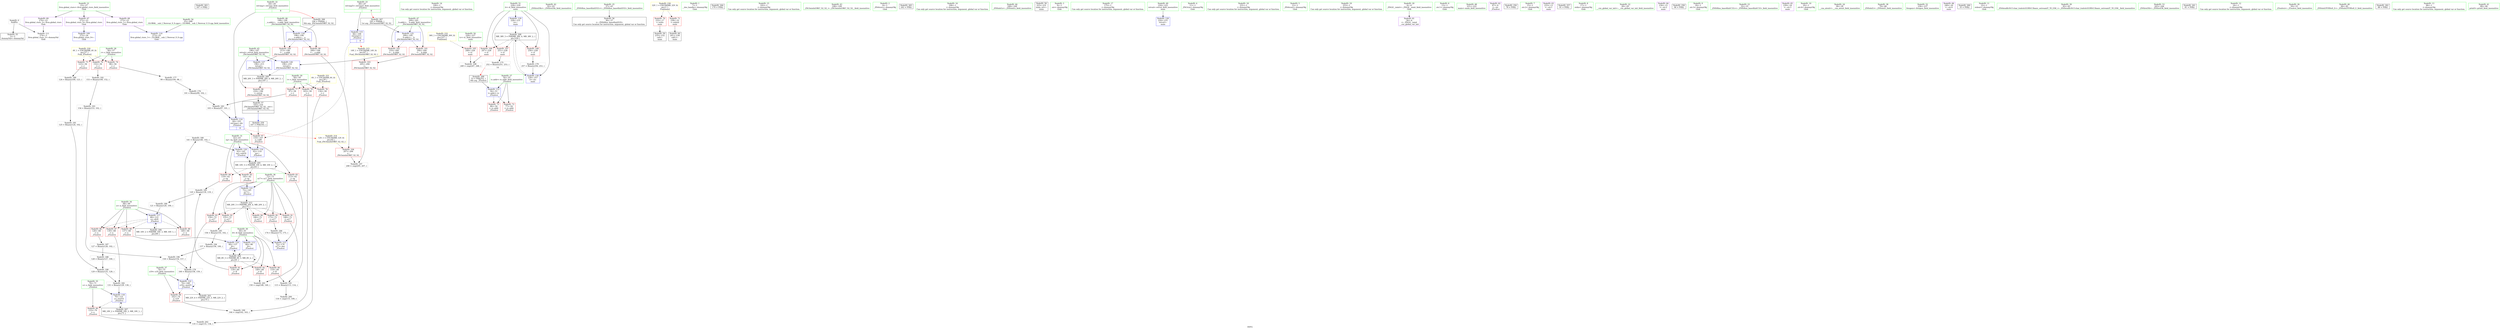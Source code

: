 digraph "SVFG" {
	label="SVFG";

	Node0x5618f861a940 [shape=record,color=grey,label="{NodeID: 0\nNullPtr}"];
	Node0x5618f861a940 -> Node0x5618f8634130[style=solid];
	Node0x5618f861a940 -> Node0x5618f8633730[style=solid];
	Node0x5618f8655b30 [shape=record,color=black,label="{NodeID: 263\n167 = PHI()\n}"];
	Node0x5618f863be00 [shape=record,color=grey,label="{NodeID: 180\n141 = Binary(140, 102, )\n}"];
	Node0x5618f863be00 -> Node0x5618f86387a0[style=solid];
	Node0x5618f8632b70 [shape=record,color=red,label="{NodeID: 97\n110\<--107\n\<--call6\n_Z5solvei\n}"];
	Node0x5618f8632b70 -> Node0x5618f8638460[style=solid];
	Node0x5618f8630b40 [shape=record,color=green,label="{NodeID: 14\n100\<--1\n\<--dummyObj\nCan only get source location for instruction, argument, global var or function.}"];
	Node0x5618f8636730 [shape=record,color=grey,label="{NodeID: 194\n157 = Binary(156, 100, )\n}"];
	Node0x5618f8636730 -> Node0x5618f8636a30[style=solid];
	Node0x5618f8633730 [shape=record,color=blue, style = dotted,label="{NodeID: 111\n274\<--3\nllvm.global_ctors_2\<--dummyVal\nGlob }"];
	Node0x5618f8631910 [shape=record,color=green,label="{NodeID: 28\n56\<--57\nr\<--r_field_insensitive\n_Z5solvei\n}"];
	Node0x5618f8631910 -> Node0x5618f8635190[style=solid];
	Node0x5618f8631910 -> Node0x5618f8635260[style=solid];
	Node0x5618f8631910 -> Node0x5618f8635330[style=solid];
	Node0x5618f8646790 [shape=record,color=black,label="{NodeID: 208\nMR_38V_3 = PHI(MR_38V_4, MR_38V_2, )\npts\{229 \}\n}"];
	Node0x5618f8646790 -> Node0x5618f86332c0[style=dashed];
	Node0x5618f8646790 -> Node0x5618f8633390[style=dashed];
	Node0x5618f8646790 -> Node0x5618f8633460[style=dashed];
	Node0x5618f8646790 -> Node0x5618f8638fc0[style=dashed];
	Node0x5618f8638bb0 [shape=record,color=blue,label="{NodeID: 125\n200\<--195\n__b.addr\<--__b\n_ZSt3minIxERKT_S2_S2_\n}"];
	Node0x5618f8638bb0 -> Node0x5618f8632eb0[style=dashed];
	Node0x5618f8638bb0 -> Node0x5618f8632f80[style=dashed];
	Node0x5618f8632530 [shape=record,color=green,label="{NodeID: 42\n92\<--93\n_ZNSirsERx\<--_ZNSirsERx_field_insensitive\n}"];
	Node0x5618f8634230 [shape=record,color=black,label="{NodeID: 56\n36\<--37\n\<--_ZNSt8ios_base4InitD1Ev\nCan only get source location for instruction, argument, global var or function.}"];
	Node0x5618f8634e50 [shape=record,color=red,label="{NodeID: 70\n232\<--17\n\<--stdin\nmain\n}"];
	Node0x5618f8634e50 -> Node0x5618f86344d0[style=solid];
	Node0x5618f86359b0 [shape=record,color=red,label="{NodeID: 84\n119\<--62\n\<--rg\n_Z5solvei\n}"];
	Node0x5618f86359b0 -> Node0x5618f863c580[style=solid];
	Node0x5618f862fbd0 [shape=record,color=green,label="{NodeID: 1\n7\<--1\n__dso_handle\<--dummyObj\nGlob }"];
	Node0x5618f8655c30 [shape=record,color=black,label="{NodeID: 264\n170 = PHI()\n}"];
	Node0x5618f863bf80 [shape=record,color=grey,label="{NodeID: 181\n125 = Binary(124, 102, )\n}"];
	Node0x5618f863bf80 -> Node0x5618f863cd00[style=solid];
	Node0x5618f8632c40 [shape=record,color=red,label="{NodeID: 98\n216\<--196\n\<--retval\n_ZSt3minIxERKT_S2_S2_\n}"];
	Node0x5618f8632c40 -> Node0x5618f8634330[style=solid];
	Node0x5618f8630c40 [shape=record,color=green,label="{NodeID: 15\n102\<--1\n\<--dummyObj\nCan only get source location for instruction, argument, global var or function.}"];
	Node0x5618f86368b0 [shape=record,color=grey,label="{NodeID: 195\n156 = Binary(155, 102, )\n}"];
	Node0x5618f86368b0 -> Node0x5618f8636730[style=solid];
	Node0x5618f8633830 [shape=record,color=blue,label="{NodeID: 112\n54\<--53\ntc.addr\<--tc\n_Z5solvei\n}"];
	Node0x5618f8633830 -> Node0x5618f8634ff0[style=dashed];
	Node0x5618f8633830 -> Node0x5618f86350c0[style=dashed];
	Node0x5618f86319e0 [shape=record,color=green,label="{NodeID: 29\n58\<--59\nt\<--t_field_insensitive\n_Z5solvei\n}"];
	Node0x5618f86319e0 -> Node0x5618f8635400[style=solid];
	Node0x5618f86319e0 -> Node0x5618f86354d0[style=solid];
	Node0x5618f86319e0 -> Node0x5618f86355a0[style=solid];
	Node0x5618f8646c90 [shape=record,color=black,label="{NodeID: 209\nMR_26V_3 = PHI(MR_26V_4, MR_26V_2, )\npts\{197 \}\n}"];
	Node0x5618f8646c90 -> Node0x5618f8632c40[style=dashed];
	Node0x5618f8638c80 [shape=record,color=blue,label="{NodeID: 126\n196\<--210\nretval\<--\n_ZSt3minIxERKT_S2_S2_\n}"];
	Node0x5618f8638c80 -> Node0x5618f8646c90[style=dashed];
	Node0x5618f8632630 [shape=record,color=green,label="{NodeID: 43\n108\<--109\n_ZSt3minIxERKT_S2_S2_\<--_ZSt3minIxERKT_S2_S2__field_insensitive\n}"];
	Node0x5618f8634330 [shape=record,color=black,label="{NodeID: 57\n193\<--216\n_ZSt3minIxERKT_S2_S2__ret\<--\n_ZSt3minIxERKT_S2_S2_\n|{<s0>8}}"];
	Node0x5618f8634330:s0 -> Node0x5618f8655700[style=solid,color=blue];
	Node0x5618f8634f20 [shape=record,color=red,label="{NodeID: 71\n238\<--22\n\<--stdout\nmain\n}"];
	Node0x5618f8634f20 -> Node0x5618f86345a0[style=solid];
	Node0x5618f8635a80 [shape=record,color=red,label="{NodeID: 85\n145\<--62\n\<--rg\n_Z5solvei\n}"];
	Node0x5618f8635a80 -> Node0x5618f8638870[style=solid];
	Node0x5618f862fc60 [shape=record,color=green,label="{NodeID: 2\n8\<--1\n_ZSt4cerr\<--dummyObj\nGlob }"];
	Node0x5618f8655d00 [shape=record,color=black,label="{NodeID: 265\n242 = PHI()\n}"];
	Node0x5618f863c100 [shape=record,color=grey,label="{NodeID: 182\n131 = Binary(129, 130, )\n}"];
	Node0x5618f863c100 -> Node0x5618f8638600[style=solid];
	Node0x5618f8632d10 [shape=record,color=red,label="{NodeID: 99\n206\<--198\n\<--__a.addr\n_ZSt3minIxERKT_S2_S2_\n}"];
	Node0x5618f8632d10 -> Node0x5618f8633120[style=solid];
	Node0x5618f8630d40 [shape=record,color=green,label="{NodeID: 16\n106\<--1\n\<--dummyObj\nCan only get source location for instruction, argument, global var or function.}"];
	Node0x5618f8636a30 [shape=record,color=grey,label="{NodeID: 196\n158 = Binary(154, 157, )\n}"];
	Node0x5618f8636a30 -> Node0x5618f863bb00[style=solid];
	Node0x5618f8633900 [shape=record,color=blue,label="{NodeID: 113\n60\<--96\nlf\<--\n_Z5solvei\n}"];
	Node0x5618f8633900 -> Node0x5618f8645390[style=dashed];
	Node0x5618f8631ab0 [shape=record,color=green,label="{NodeID: 30\n60\<--61\nlf\<--lf_field_insensitive\n_Z5solvei\n}"];
	Node0x5618f8631ab0 -> Node0x5618f8635670[style=solid];
	Node0x5618f8631ab0 -> Node0x5618f8635740[style=solid];
	Node0x5618f8631ab0 -> Node0x5618f8635810[style=solid];
	Node0x5618f8631ab0 -> Node0x5618f8633900[style=solid];
	Node0x5618f8631ab0 -> Node0x5618f86386d0[style=solid];
	Node0x5618f8638d50 [shape=record,color=blue,label="{NodeID: 127\n196\<--213\nretval\<--\n_ZSt3minIxERKT_S2_S2_\n}"];
	Node0x5618f8638d50 -> Node0x5618f8646c90[style=dashed];
	Node0x5618f8632730 [shape=record,color=green,label="{NodeID: 44\n168\<--169\n_ZNSolsEx\<--_ZNSolsEx_field_insensitive\n}"];
	Node0x5618f8634400 [shape=record,color=black,label="{NodeID: 58\n223\<--231\nmain_ret\<--\nmain\n}"];
	Node0x5618f8634ff0 [shape=record,color=red,label="{NodeID: 72\n77\<--54\n\<--tc.addr\n_Z5solvei\n}"];
	Node0x5618f8635b50 [shape=record,color=red,label="{NodeID: 86\n126\<--68\n\<--n\n_Z5solvei\n}"];
	Node0x5618f8635b50 -> Node0x5618f863c880[style=solid];
	Node0x5618f862fcf0 [shape=record,color=green,label="{NodeID: 3\n9\<--1\n.str\<--dummyObj\nGlob }"];
	Node0x5618f8655dd0 [shape=record,color=black,label="{NodeID: 266\n194 = PHI(64, )\n0th arg _ZSt3minIxERKT_S2_S2_ }"];
	Node0x5618f8655dd0 -> Node0x5618f8638ae0[style=solid];
	Node0x5618f863c280 [shape=record,color=grey,label="{NodeID: 183\n103 = Binary(97, 101, )\n}"];
	Node0x5618f863c280 -> Node0x5618f86339d0[style=solid];
	Node0x5618f8632de0 [shape=record,color=red,label="{NodeID: 100\n213\<--198\n\<--__a.addr\n_ZSt3minIxERKT_S2_S2_\n}"];
	Node0x5618f8632de0 -> Node0x5618f8638d50[style=solid];
	Node0x5618f8630e40 [shape=record,color=green,label="{NodeID: 17\n175\<--1\n\<--dummyObj\nCan only get source location for instruction, argument, global var or function.}"];
	Node0x5618f8636bb0 [shape=record,color=grey,label="{NodeID: 197\n208 = cmp(205, 207, )\n}"];
	Node0x5618f86339d0 [shape=record,color=blue,label="{NodeID: 114\n64\<--103\nref.tmp\<--div\n_Z5solvei\n|{|<s1>8}}"];
	Node0x5618f86339d0 -> Node0x5618f8632b70[style=dashed];
	Node0x5618f86339d0:s1 -> Node0x5618f8648590[style=dashed,color=red];
	Node0x5618f8631b80 [shape=record,color=green,label="{NodeID: 31\n62\<--63\nrg\<--rg_field_insensitive\n_Z5solvei\n}"];
	Node0x5618f8631b80 -> Node0x5618f86358e0[style=solid];
	Node0x5618f8631b80 -> Node0x5618f86359b0[style=solid];
	Node0x5618f8631b80 -> Node0x5618f8635a80[style=solid];
	Node0x5618f8631b80 -> Node0x5618f8638460[style=solid];
	Node0x5618f8631b80 -> Node0x5618f86387a0[style=solid];
	Node0x5618f8638e20 [shape=record,color=blue,label="{NodeID: 128\n224\<--231\nretval\<--\nmain\n}"];
	Node0x5618f8632830 [shape=record,color=green,label="{NodeID: 45\n196\<--197\nretval\<--retval_field_insensitive\n_ZSt3minIxERKT_S2_S2_\n}"];
	Node0x5618f8632830 -> Node0x5618f8632c40[style=solid];
	Node0x5618f8632830 -> Node0x5618f8638c80[style=solid];
	Node0x5618f8632830 -> Node0x5618f8638d50[style=solid];
	Node0x5618f86344d0 [shape=record,color=black,label="{NodeID: 59\n235\<--232\ncall\<--\nmain\n}"];
	Node0x5618f86350c0 [shape=record,color=red,label="{NodeID: 73\n86\<--54\n\<--tc.addr\n_Z5solvei\n}"];
	Node0x5618f8635c20 [shape=record,color=red,label="{NodeID: 87\n130\<--68\n\<--n\n_Z5solvei\n}"];
	Node0x5618f8635c20 -> Node0x5618f863c100[style=solid];
	Node0x5618f862fd80 [shape=record,color=green,label="{NodeID: 4\n11\<--1\n_ZSt3cin\<--dummyObj\nGlob }"];
	Node0x5618f8655fc0 [shape=record,color=black,label="{NodeID: 267\n195 = PHI(66, )\n1st arg _ZSt3minIxERKT_S2_S2_ }"];
	Node0x5618f8655fc0 -> Node0x5618f8638bb0[style=solid];
	Node0x5618f863c400 [shape=record,color=grey,label="{NodeID: 184\n174 = Binary(173, 175, )\n}"];
	Node0x5618f863c400 -> Node0x5618f8638a10[style=solid];
	Node0x5618f8632eb0 [shape=record,color=red,label="{NodeID: 101\n204\<--200\n\<--__b.addr\n_ZSt3minIxERKT_S2_S2_\n}"];
	Node0x5618f8632eb0 -> Node0x5618f8633050[style=solid];
	Node0x5618f8630f40 [shape=record,color=green,label="{NodeID: 18\n231\<--1\n\<--dummyObj\nCan only get source location for instruction, argument, global var or function.}"];
	Node0x5618f8636d30 [shape=record,color=grey,label="{NodeID: 198\n249 = cmp(247, 248, )\n}"];
	Node0x5618f8638390 [shape=record,color=blue,label="{NodeID: 115\n66\<--106\nref.tmp5\<--\n_Z5solvei\n|{|<s1>8}}"];
	Node0x5618f8638390 -> Node0x5618f8632b70[style=dashed];
	Node0x5618f8638390:s1 -> Node0x5618f86490b0[style=dashed,color=red];
	Node0x5618f8631c50 [shape=record,color=green,label="{NodeID: 32\n64\<--65\nref.tmp\<--ref.tmp_field_insensitive\n_Z5solvei\n|{|<s1>8}}"];
	Node0x5618f8631c50 -> Node0x5618f86339d0[style=solid];
	Node0x5618f8631c50:s1 -> Node0x5618f8655dd0[style=solid,color=red];
	Node0x5618f8647b90 [shape=record,color=black,label="{NodeID: 212\nMR_20V_3 = PHI(MR_20V_4, MR_20V_2, )\npts\{73 \}\n}"];
	Node0x5618f8647b90 -> Node0x5618f8635f60[style=dashed];
	Node0x5618f8647b90 -> Node0x5618f8636030[style=dashed];
	Node0x5618f8647b90 -> Node0x5618f8636100[style=dashed];
	Node0x5618f8647b90 -> Node0x5618f86361d0[style=dashed];
	Node0x5618f8647b90 -> Node0x5618f86362a0[style=dashed];
	Node0x5618f8647b90 -> Node0x5618f8638a10[style=dashed];
	Node0x5618f8638ef0 [shape=record,color=blue,label="{NodeID: 129\n228\<--231\nit\<--\nmain\n}"];
	Node0x5618f8638ef0 -> Node0x5618f8646790[style=dashed];
	Node0x5618f8632900 [shape=record,color=green,label="{NodeID: 46\n198\<--199\n__a.addr\<--__a.addr_field_insensitive\n_ZSt3minIxERKT_S2_S2_\n}"];
	Node0x5618f8632900 -> Node0x5618f8632d10[style=solid];
	Node0x5618f8632900 -> Node0x5618f8632de0[style=solid];
	Node0x5618f8632900 -> Node0x5618f8638ae0[style=solid];
	Node0x5618f86345a0 [shape=record,color=black,label="{NodeID: 60\n241\<--238\ncall1\<--\nmain\n}"];
	Node0x5618f8635190 [shape=record,color=red,label="{NodeID: 74\n98\<--56\n\<--r\n_Z5solvei\n}"];
	Node0x5618f8635190 -> Node0x5618f863b980[style=solid];
	Node0x5618f8635cf0 [shape=record,color=red,label="{NodeID: 88\n137\<--68\n\<--n\n_Z5solvei\n}"];
	Node0x5618f8635cf0 -> Node0x5618f86386d0[style=solid];
	Node0x5618f86305c0 [shape=record,color=green,label="{NodeID: 5\n12\<--1\n_ZSt4cout\<--dummyObj\nGlob }"];
	Node0x5618f8656100 [shape=record,color=black,label="{NodeID: 268\n53 = PHI(252, )\n0th arg _Z5solvei }"];
	Node0x5618f8656100 -> Node0x5618f8633830[style=solid];
	Node0x5618f863c580 [shape=record,color=grey,label="{NodeID: 185\n120 = Binary(118, 119, )\n}"];
	Node0x5618f863c580 -> Node0x5618f863c700[style=solid];
	Node0x5618f8632f80 [shape=record,color=red,label="{NodeID: 102\n210\<--200\n\<--__b.addr\n_ZSt3minIxERKT_S2_S2_\n}"];
	Node0x5618f8632f80 -> Node0x5618f8638c80[style=solid];
	Node0x5618f8631040 [shape=record,color=green,label="{NodeID: 19\n253\<--1\n\<--dummyObj\nCan only get source location for instruction, argument, global var or function.}"];
	Node0x5618f8636eb0 [shape=record,color=grey,label="{NodeID: 199\n164 = cmp(162, 163, )\n}"];
	Node0x5618f8638460 [shape=record,color=blue,label="{NodeID: 116\n62\<--110\nrg\<--\n_Z5solvei\n}"];
	Node0x5618f8638460 -> Node0x5618f8645890[style=dashed];
	Node0x5618f8631d20 [shape=record,color=green,label="{NodeID: 33\n66\<--67\nref.tmp5\<--ref.tmp5_field_insensitive\n_Z5solvei\n|{|<s1>8}}"];
	Node0x5618f8631d20 -> Node0x5618f8638390[style=solid];
	Node0x5618f8631d20:s1 -> Node0x5618f8655fc0[style=solid,color=red];
	Node0x5618f8638fc0 [shape=record,color=blue,label="{NodeID: 130\n228\<--257\nit\<--inc\nmain\n}"];
	Node0x5618f8638fc0 -> Node0x5618f8646790[style=dashed];
	Node0x5618f86329d0 [shape=record,color=green,label="{NodeID: 47\n200\<--201\n__b.addr\<--__b.addr_field_insensitive\n_ZSt3minIxERKT_S2_S2_\n}"];
	Node0x5618f86329d0 -> Node0x5618f8632eb0[style=solid];
	Node0x5618f86329d0 -> Node0x5618f8632f80[style=solid];
	Node0x5618f86329d0 -> Node0x5618f8638bb0[style=solid];
	Node0x5618f8634670 [shape=record,color=purple,label="{NodeID: 61\n34\<--4\n\<--_ZStL8__ioinit\n__cxx_global_var_init\n}"];
	Node0x5618f8635260 [shape=record,color=red,label="{NodeID: 75\n123\<--56\n\<--r\n_Z5solvei\n}"];
	Node0x5618f8635260 -> Node0x5618f863cb80[style=solid];
	Node0x5618f8635dc0 [shape=record,color=red,label="{NodeID: 89\n140\<--68\n\<--n\n_Z5solvei\n}"];
	Node0x5618f8635dc0 -> Node0x5618f863be00[style=solid];
	Node0x5618f8630650 [shape=record,color=green,label="{NodeID: 6\n13\<--1\n.str.1\<--dummyObj\nGlob }"];
	Node0x5618f863c700 [shape=record,color=grey,label="{NodeID: 186\n121 = Binary(120, 100, )\n}"];
	Node0x5618f863c700 -> Node0x5618f8638530[style=solid];
	Node0x5618f8633050 [shape=record,color=red,label="{NodeID: 103\n205\<--204\n\<--\n_ZSt3minIxERKT_S2_S2_\n}"];
	Node0x5618f8633050 -> Node0x5618f8636bb0[style=solid];
	Node0x5618f8631140 [shape=record,color=green,label="{NodeID: 20\n4\<--6\n_ZStL8__ioinit\<--_ZStL8__ioinit_field_insensitive\nGlob }"];
	Node0x5618f8631140 -> Node0x5618f8634670[style=solid];
	Node0x5618f8637030 [shape=record,color=grey,label="{NodeID: 200\n116 = cmp(115, 100, )\n}"];
	Node0x5618f8638530 [shape=record,color=blue,label="{NodeID: 117\n68\<--121\nn\<--div8\n_Z5solvei\n}"];
	Node0x5618f8638530 -> Node0x5618f8635b50[style=dashed];
	Node0x5618f8638530 -> Node0x5618f8635c20[style=dashed];
	Node0x5618f8638530 -> Node0x5618f8635cf0[style=dashed];
	Node0x5618f8638530 -> Node0x5618f8635dc0[style=dashed];
	Node0x5618f8638530 -> Node0x5618f8645d90[style=dashed];
	Node0x5618f8631df0 [shape=record,color=green,label="{NodeID: 34\n68\<--69\nn\<--n_field_insensitive\n_Z5solvei\n}"];
	Node0x5618f8631df0 -> Node0x5618f8635b50[style=solid];
	Node0x5618f8631df0 -> Node0x5618f8635c20[style=solid];
	Node0x5618f8631df0 -> Node0x5618f8635cf0[style=solid];
	Node0x5618f8631df0 -> Node0x5618f8635dc0[style=solid];
	Node0x5618f8631df0 -> Node0x5618f8638530[style=solid];
	Node0x5618f8648590 [shape=record,color=yellow,style=double,label="{NodeID: 214\n12V_1 = ENCHI(MR_12V_0)\npts\{65 \}\nFun[_ZSt3minIxERKT_S2_S2_]}"];
	Node0x5618f8648590 -> Node0x5618f8633120[style=dashed];
	Node0x5618f8633ac0 [shape=record,color=green,label="{NodeID: 48\n221\<--222\nmain\<--main_field_insensitive\n}"];
	Node0x5618f8634740 [shape=record,color=purple,label="{NodeID: 62\n87\<--9\n\<--.str\n_Z5solvei\n}"];
	Node0x5618f8635330 [shape=record,color=red,label="{NodeID: 76\n152\<--56\n\<--r\n_Z5solvei\n}"];
	Node0x5618f8635330 -> Node0x5618f8636430[style=solid];
	Node0x5618f83b9a40 [shape=record,color=black,label="{NodeID: 256\n78 = PHI()\n}"];
	Node0x5618f8635e90 [shape=record,color=red,label="{NodeID: 90\n133\<--70\n\<--s\n_Z5solvei\n}"];
	Node0x5618f8635e90 -> Node0x5618f863ef50[style=solid];
	Node0x5618f86306e0 [shape=record,color=green,label="{NodeID: 7\n15\<--1\n.str.2\<--dummyObj\nGlob }"];
	Node0x5618f863c880 [shape=record,color=grey,label="{NodeID: 187\n127 = Binary(126, 102, )\n}"];
	Node0x5618f863c880 -> Node0x5618f863ca00[style=solid];
	Node0x5618f8633120 [shape=record,color=red,label="{NodeID: 104\n207\<--206\n\<--\n_ZSt3minIxERKT_S2_S2_\n}"];
	Node0x5618f8633120 -> Node0x5618f8636bb0[style=solid];
	Node0x5618f8631240 [shape=record,color=green,label="{NodeID: 21\n23\<--27\nllvm.global_ctors\<--llvm.global_ctors_field_insensitive\nGlob }"];
	Node0x5618f8631240 -> Node0x5618f8634b50[style=solid];
	Node0x5618f8631240 -> Node0x5618f8634c50[style=solid];
	Node0x5618f8631240 -> Node0x5618f8634d50[style=solid];
	Node0x5618f86371b0 [shape=record,color=grey,label="{NodeID: 201\n150 = cmp(148, 149, )\n}"];
	Node0x5618f8638600 [shape=record,color=blue,label="{NodeID: 118\n70\<--131\ns\<--mul14\n_Z5solvei\n}"];
	Node0x5618f8638600 -> Node0x5618f8635e90[style=dashed];
	Node0x5618f8638600 -> Node0x5618f8646290[style=dashed];
	Node0x5618f8631ec0 [shape=record,color=green,label="{NodeID: 35\n70\<--71\ns\<--s_field_insensitive\n_Z5solvei\n}"];
	Node0x5618f8631ec0 -> Node0x5618f8635e90[style=solid];
	Node0x5618f8631ec0 -> Node0x5618f8638600[style=solid];
	Node0x5618f86490b0 [shape=record,color=yellow,style=double,label="{NodeID: 215\n14V_1 = ENCHI(MR_14V_0)\npts\{67 \}\nFun[_ZSt3minIxERKT_S2_S2_]}"];
	Node0x5618f86490b0 -> Node0x5618f8633050[style=dashed];
	Node0x5618f8633bc0 [shape=record,color=green,label="{NodeID: 49\n224\<--225\nretval\<--retval_field_insensitive\nmain\n}"];
	Node0x5618f8633bc0 -> Node0x5618f8638e20[style=solid];
	Node0x5618f8634810 [shape=record,color=purple,label="{NodeID: 63\n233\<--13\n\<--.str.1\nmain\n}"];
	Node0x5618f8635400 [shape=record,color=red,label="{NodeID: 77\n97\<--58\n\<--t\n_Z5solvei\n}"];
	Node0x5618f8635400 -> Node0x5618f863c280[style=solid];
	Node0x5618f8655530 [shape=record,color=black,label="{NodeID: 257\n91 = PHI()\n}"];
	Node0x5618f8635f60 [shape=record,color=red,label="{NodeID: 91\n148\<--72\n\<--n17\n_Z5solvei\n}"];
	Node0x5618f8635f60 -> Node0x5618f86371b0[style=solid];
	Node0x5618f8630770 [shape=record,color=green,label="{NodeID: 8\n17\<--1\nstdin\<--dummyObj\nGlob }"];
	Node0x5618f863ca00 [shape=record,color=grey,label="{NodeID: 188\n128 = Binary(127, 100, )\n}"];
	Node0x5618f863ca00 -> Node0x5618f863cd00[style=solid];
	Node0x5618f86331f0 [shape=record,color=red,label="{NodeID: 105\n248\<--226\n\<--tc\nmain\n}"];
	Node0x5618f86331f0 -> Node0x5618f8636d30[style=solid];
	Node0x5618f8631340 [shape=record,color=green,label="{NodeID: 22\n28\<--29\n__cxx_global_var_init\<--__cxx_global_var_init_field_insensitive\n}"];
	Node0x5618f863ef50 [shape=record,color=grey,label="{NodeID: 202\n135 = cmp(133, 134, )\n}"];
	Node0x5618f86386d0 [shape=record,color=blue,label="{NodeID: 119\n60\<--137\nlf\<--\n_Z5solvei\n}"];
	Node0x5618f86386d0 -> Node0x5618f8645390[style=dashed];
	Node0x5618f8631f90 [shape=record,color=green,label="{NodeID: 36\n72\<--73\nn17\<--n17_field_insensitive\n_Z5solvei\n}"];
	Node0x5618f8631f90 -> Node0x5618f8635f60[style=solid];
	Node0x5618f8631f90 -> Node0x5618f8636030[style=solid];
	Node0x5618f8631f90 -> Node0x5618f8636100[style=solid];
	Node0x5618f8631f90 -> Node0x5618f86361d0[style=solid];
	Node0x5618f8631f90 -> Node0x5618f86362a0[style=solid];
	Node0x5618f8631f90 -> Node0x5618f8638870[style=solid];
	Node0x5618f8631f90 -> Node0x5618f8638a10[style=solid];
	Node0x5618f8633c90 [shape=record,color=green,label="{NodeID: 50\n226\<--227\ntc\<--tc_field_insensitive\nmain\n}"];
	Node0x5618f8633c90 -> Node0x5618f86331f0[style=solid];
	Node0x5618f8649e00 [shape=record,color=yellow,style=double,label="{NodeID: 230\n32V_1 = ENCHI(MR_32V_0)\npts\{1 \}\nFun[main]}"];
	Node0x5618f8649e00 -> Node0x5618f8634e50[style=dashed];
	Node0x5618f8649e00 -> Node0x5618f8634f20[style=dashed];
	Node0x5618f86348e0 [shape=record,color=purple,label="{NodeID: 64\n234\<--15\n\<--.str.2\nmain\n}"];
	Node0x5618f86354d0 [shape=record,color=red,label="{NodeID: 78\n134\<--58\n\<--t\n_Z5solvei\n}"];
	Node0x5618f86354d0 -> Node0x5618f863ef50[style=solid];
	Node0x5618f8655630 [shape=record,color=black,label="{NodeID: 258\n94 = PHI()\n}"];
	Node0x5618f863b680 [shape=record,color=grey,label="{NodeID: 175\n252 = Binary(251, 253, )\n|{<s0>14}}"];
	Node0x5618f863b680:s0 -> Node0x5618f8656100[style=solid,color=red];
	Node0x5618f8636030 [shape=record,color=red,label="{NodeID: 92\n155\<--72\n\<--n17\n_Z5solvei\n}"];
	Node0x5618f8636030 -> Node0x5618f86368b0[style=solid];
	Node0x5618f8630800 [shape=record,color=green,label="{NodeID: 9\n18\<--1\n.str.3\<--dummyObj\nGlob }"];
	Node0x5618f863cb80 [shape=record,color=grey,label="{NodeID: 189\n124 = Binary(100, 123, )\n}"];
	Node0x5618f863cb80 -> Node0x5618f863bf80[style=solid];
	Node0x5618f86332c0 [shape=record,color=red,label="{NodeID: 106\n247\<--228\n\<--it\nmain\n}"];
	Node0x5618f86332c0 -> Node0x5618f8636d30[style=solid];
	Node0x5618f8631440 [shape=record,color=green,label="{NodeID: 23\n32\<--33\n_ZNSt8ios_base4InitC1Ev\<--_ZNSt8ios_base4InitC1Ev_field_insensitive\n}"];
	Node0x5618f8644e90 [shape=record,color=black,label="{NodeID: 203\nMR_22V_4 = PHI(MR_22V_3, MR_22V_2, )\npts\{75 \}\n}"];
	Node0x5618f86387a0 [shape=record,color=blue,label="{NodeID: 120\n62\<--141\nrg\<--sub16\n_Z5solvei\n}"];
	Node0x5618f86387a0 -> Node0x5618f8645890[style=dashed];
	Node0x5618f8632060 [shape=record,color=green,label="{NodeID: 37\n74\<--75\ns19\<--s19_field_insensitive\n_Z5solvei\n}"];
	Node0x5618f8632060 -> Node0x5618f8632aa0[style=solid];
	Node0x5618f8632060 -> Node0x5618f8638940[style=solid];
	Node0x5618f8633d60 [shape=record,color=green,label="{NodeID: 51\n228\<--229\nit\<--it_field_insensitive\nmain\n}"];
	Node0x5618f8633d60 -> Node0x5618f86332c0[style=solid];
	Node0x5618f8633d60 -> Node0x5618f8633390[style=solid];
	Node0x5618f8633d60 -> Node0x5618f8633460[style=solid];
	Node0x5618f8633d60 -> Node0x5618f8638ef0[style=solid];
	Node0x5618f8633d60 -> Node0x5618f8638fc0[style=solid];
	Node0x5618f86349b0 [shape=record,color=purple,label="{NodeID: 65\n239\<--18\n\<--.str.3\nmain\n}"];
	Node0x5618f86355a0 [shape=record,color=red,label="{NodeID: 79\n163\<--58\n\<--t\n_Z5solvei\n}"];
	Node0x5618f86355a0 -> Node0x5618f8636eb0[style=solid];
	Node0x5618f8655700 [shape=record,color=black,label="{NodeID: 259\n107 = PHI(193, )\n}"];
	Node0x5618f8655700 -> Node0x5618f8632b70[style=solid];
	Node0x5618f863b800 [shape=record,color=grey,label="{NodeID: 176\n101 = Binary(99, 102, )\n}"];
	Node0x5618f863b800 -> Node0x5618f863c280[style=solid];
	Node0x5618f8636100 [shape=record,color=red,label="{NodeID: 93\n159\<--72\n\<--n17\n_Z5solvei\n}"];
	Node0x5618f8636100 -> Node0x5618f863bb00[style=solid];
	Node0x5618f8630890 [shape=record,color=green,label="{NodeID: 10\n20\<--1\n.str.4\<--dummyObj\nGlob }"];
	Node0x5618f863cd00 [shape=record,color=grey,label="{NodeID: 190\n129 = Binary(125, 128, )\n}"];
	Node0x5618f863cd00 -> Node0x5618f863c100[style=solid];
	Node0x5618f8633390 [shape=record,color=red,label="{NodeID: 107\n251\<--228\n\<--it\nmain\n}"];
	Node0x5618f8633390 -> Node0x5618f863b680[style=solid];
	Node0x5618f8631540 [shape=record,color=green,label="{NodeID: 24\n38\<--39\n__cxa_atexit\<--__cxa_atexit_field_insensitive\n}"];
	Node0x5618f8645390 [shape=record,color=black,label="{NodeID: 204\nMR_8V_3 = PHI(MR_8V_5, MR_8V_2, )\npts\{61 \}\n}"];
	Node0x5618f8645390 -> Node0x5618f8635670[style=dashed];
	Node0x5618f8645390 -> Node0x5618f8635740[style=dashed];
	Node0x5618f8645390 -> Node0x5618f8635810[style=dashed];
	Node0x5618f8645390 -> Node0x5618f86386d0[style=dashed];
	Node0x5618f8645390 -> Node0x5618f8645390[style=dashed];
	Node0x5618f8638870 [shape=record,color=blue,label="{NodeID: 121\n72\<--145\nn17\<--\n_Z5solvei\n}"];
	Node0x5618f8638870 -> Node0x5618f8647b90[style=dashed];
	Node0x5618f8632130 [shape=record,color=green,label="{NodeID: 38\n79\<--80\n_ZNSolsEi\<--_ZNSolsEi_field_insensitive\n}"];
	Node0x5618f8633e30 [shape=record,color=green,label="{NodeID: 52\n236\<--237\nfreopen\<--freopen_field_insensitive\n}"];
	Node0x5618f864a800 [shape=record,color=yellow,style=double,label="{NodeID: 232\n36V_1 = ENCHI(MR_36V_0)\npts\{227 \}\nFun[main]}"];
	Node0x5618f864a800 -> Node0x5618f86331f0[style=dashed];
	Node0x5618f8634a80 [shape=record,color=purple,label="{NodeID: 66\n240\<--20\n\<--.str.4\nmain\n}"];
	Node0x5618f8635670 [shape=record,color=red,label="{NodeID: 80\n114\<--60\n\<--lf\n_Z5solvei\n}"];
	Node0x5618f8635670 -> Node0x5618f863ce80[style=solid];
	Node0x5618f86558c0 [shape=record,color=black,label="{NodeID: 260\n35 = PHI()\n}"];
	Node0x5618f863b980 [shape=record,color=grey,label="{NodeID: 177\n99 = Binary(100, 98, )\n}"];
	Node0x5618f863b980 -> Node0x5618f863b800[style=solid];
	Node0x5618f86361d0 [shape=record,color=red,label="{NodeID: 94\n166\<--72\n\<--n17\n_Z5solvei\n}"];
	Node0x5618f8630920 [shape=record,color=green,label="{NodeID: 11\n22\<--1\nstdout\<--dummyObj\nGlob }"];
	Node0x5618f863ce80 [shape=record,color=grey,label="{NodeID: 191\n115 = Binary(113, 114, )\n}"];
	Node0x5618f863ce80 -> Node0x5618f8637030[style=solid];
	Node0x5618f8633460 [shape=record,color=red,label="{NodeID: 108\n256\<--228\n\<--it\nmain\n}"];
	Node0x5618f8633460 -> Node0x5618f863bc80[style=solid];
	Node0x5618f8631640 [shape=record,color=green,label="{NodeID: 25\n37\<--43\n_ZNSt8ios_base4InitD1Ev\<--_ZNSt8ios_base4InitD1Ev_field_insensitive\n}"];
	Node0x5618f8631640 -> Node0x5618f8634230[style=solid];
	Node0x5618f8645890 [shape=record,color=black,label="{NodeID: 205\nMR_10V_3 = PHI(MR_10V_4, MR_10V_2, )\npts\{63 \}\n}"];
	Node0x5618f8645890 -> Node0x5618f86358e0[style=dashed];
	Node0x5618f8645890 -> Node0x5618f86359b0[style=dashed];
	Node0x5618f8645890 -> Node0x5618f8635a80[style=dashed];
	Node0x5618f8645890 -> Node0x5618f86387a0[style=dashed];
	Node0x5618f8645890 -> Node0x5618f8645890[style=dashed];
	Node0x5618f8638940 [shape=record,color=blue,label="{NodeID: 122\n74\<--160\ns19\<--mul25\n_Z5solvei\n}"];
	Node0x5618f8638940 -> Node0x5618f8632aa0[style=dashed];
	Node0x5618f8638940 -> Node0x5618f8638940[style=dashed];
	Node0x5618f8638940 -> Node0x5618f8644e90[style=dashed];
	Node0x5618f8632230 [shape=record,color=green,label="{NodeID: 39\n82\<--83\n_ZSt4endlIcSt11char_traitsIcEERSt13basic_ostreamIT_T0_ES6_\<--_ZSt4endlIcSt11char_traitsIcEERSt13basic_ostreamIT_T0_ES6__field_insensitive\n}"];
	Node0x5618f8633f30 [shape=record,color=green,label="{NodeID: 53\n243\<--244\n_ZNSirsERi\<--_ZNSirsERi_field_insensitive\n}"];
	Node0x5618f8634b50 [shape=record,color=purple,label="{NodeID: 67\n272\<--23\nllvm.global_ctors_0\<--llvm.global_ctors\nGlob }"];
	Node0x5618f8634b50 -> Node0x5618f8633530[style=solid];
	Node0x5618f8635740 [shape=record,color=red,label="{NodeID: 81\n118\<--60\n\<--lf\n_Z5solvei\n}"];
	Node0x5618f8635740 -> Node0x5618f863c580[style=solid];
	Node0x5618f8655990 [shape=record,color=black,label="{NodeID: 261\n81 = PHI()\n}"];
	Node0x5618f863bb00 [shape=record,color=grey,label="{NodeID: 178\n160 = Binary(158, 159, )\n}"];
	Node0x5618f863bb00 -> Node0x5618f8638940[style=solid];
	Node0x5618f86362a0 [shape=record,color=red,label="{NodeID: 95\n173\<--72\n\<--n17\n_Z5solvei\n}"];
	Node0x5618f86362a0 -> Node0x5618f863c400[style=solid];
	Node0x5618f86309b0 [shape=record,color=green,label="{NodeID: 12\n24\<--1\n\<--dummyObj\nCan only get source location for instruction, argument, global var or function.}"];
	Node0x5618f8636430 [shape=record,color=grey,label="{NodeID: 192\n153 = Binary(100, 152, )\n}"];
	Node0x5618f8636430 -> Node0x5618f86365b0[style=solid];
	Node0x5618f8633530 [shape=record,color=blue,label="{NodeID: 109\n272\<--24\nllvm.global_ctors_0\<--\nGlob }"];
	Node0x5618f8631740 [shape=record,color=green,label="{NodeID: 26\n50\<--51\n_Z5solvei\<--_Z5solvei_field_insensitive\n}"];
	Node0x5618f8645d90 [shape=record,color=black,label="{NodeID: 206\nMR_16V_2 = PHI(MR_16V_3, MR_16V_1, )\npts\{69 \}\n}"];
	Node0x5618f8645d90 -> Node0x5618f8638530[style=dashed];
	Node0x5618f8638a10 [shape=record,color=blue,label="{NodeID: 123\n72\<--174\nn17\<--dec\n_Z5solvei\n}"];
	Node0x5618f8638a10 -> Node0x5618f8647b90[style=dashed];
	Node0x5618f8632330 [shape=record,color=green,label="{NodeID: 40\n84\<--85\n_ZNSolsEPFRSoS_E\<--_ZNSolsEPFRSoS_E_field_insensitive\n}"];
	Node0x5618f8649540 [shape=record,color=yellow,style=double,label="{NodeID: 220\n4V_1 = ENCHI(MR_4V_0)\npts\{57 \}\nFun[_Z5solvei]}"];
	Node0x5618f8649540 -> Node0x5618f8635190[style=dashed];
	Node0x5618f8649540 -> Node0x5618f8635260[style=dashed];
	Node0x5618f8649540 -> Node0x5618f8635330[style=dashed];
	Node0x5618f8634030 [shape=record,color=green,label="{NodeID: 54\n25\<--268\n_GLOBAL__sub_I_Nerevar_0_0.cpp\<--_GLOBAL__sub_I_Nerevar_0_0.cpp_field_insensitive\n}"];
	Node0x5618f8634030 -> Node0x5618f8633630[style=solid];
	Node0x5618f8634c50 [shape=record,color=purple,label="{NodeID: 68\n273\<--23\nllvm.global_ctors_1\<--llvm.global_ctors\nGlob }"];
	Node0x5618f8634c50 -> Node0x5618f8633630[style=solid];
	Node0x5618f8635810 [shape=record,color=red,label="{NodeID: 82\n149\<--60\n\<--lf\n_Z5solvei\n}"];
	Node0x5618f8635810 -> Node0x5618f86371b0[style=solid];
	Node0x5618f8655a60 [shape=record,color=black,label="{NodeID: 262\n88 = PHI()\n}"];
	Node0x5618f863bc80 [shape=record,color=grey,label="{NodeID: 179\n257 = Binary(256, 253, )\n}"];
	Node0x5618f863bc80 -> Node0x5618f8638fc0[style=solid];
	Node0x5618f8632aa0 [shape=record,color=red,label="{NodeID: 96\n162\<--74\n\<--s19\n_Z5solvei\n}"];
	Node0x5618f8632aa0 -> Node0x5618f8636eb0[style=solid];
	Node0x5618f8630a40 [shape=record,color=green,label="{NodeID: 13\n96\<--1\n\<--dummyObj\nCan only get source location for instruction, argument, global var or function.}"];
	Node0x5618f86365b0 [shape=record,color=grey,label="{NodeID: 193\n154 = Binary(153, 102, )\n}"];
	Node0x5618f86365b0 -> Node0x5618f8636a30[style=solid];
	Node0x5618f8633630 [shape=record,color=blue,label="{NodeID: 110\n273\<--25\nllvm.global_ctors_1\<--_GLOBAL__sub_I_Nerevar_0_0.cpp\nGlob }"];
	Node0x5618f8631840 [shape=record,color=green,label="{NodeID: 27\n54\<--55\ntc.addr\<--tc.addr_field_insensitive\n_Z5solvei\n}"];
	Node0x5618f8631840 -> Node0x5618f8634ff0[style=solid];
	Node0x5618f8631840 -> Node0x5618f86350c0[style=solid];
	Node0x5618f8631840 -> Node0x5618f8633830[style=solid];
	Node0x5618f8646290 [shape=record,color=black,label="{NodeID: 207\nMR_18V_2 = PHI(MR_18V_3, MR_18V_1, )\npts\{71 \}\n}"];
	Node0x5618f8646290 -> Node0x5618f8638600[style=dashed];
	Node0x5618f8638ae0 [shape=record,color=blue,label="{NodeID: 124\n198\<--194\n__a.addr\<--__a\n_ZSt3minIxERKT_S2_S2_\n}"];
	Node0x5618f8638ae0 -> Node0x5618f8632d10[style=dashed];
	Node0x5618f8638ae0 -> Node0x5618f8632de0[style=dashed];
	Node0x5618f8632430 [shape=record,color=green,label="{NodeID: 41\n89\<--90\nprintf\<--printf_field_insensitive\n}"];
	Node0x5618f8649620 [shape=record,color=yellow,style=double,label="{NodeID: 221\n6V_1 = ENCHI(MR_6V_0)\npts\{59 \}\nFun[_Z5solvei]}"];
	Node0x5618f8649620 -> Node0x5618f8635400[style=dashed];
	Node0x5618f8649620 -> Node0x5618f86354d0[style=dashed];
	Node0x5618f8649620 -> Node0x5618f86355a0[style=dashed];
	Node0x5618f8634130 [shape=record,color=black,label="{NodeID: 55\n2\<--3\ndummyVal\<--dummyVal\n}"];
	Node0x5618f8634d50 [shape=record,color=purple,label="{NodeID: 69\n274\<--23\nllvm.global_ctors_2\<--llvm.global_ctors\nGlob }"];
	Node0x5618f8634d50 -> Node0x5618f8633730[style=solid];
	Node0x5618f86358e0 [shape=record,color=red,label="{NodeID: 83\n113\<--62\n\<--rg\n_Z5solvei\n}"];
	Node0x5618f86358e0 -> Node0x5618f863ce80[style=solid];
}
